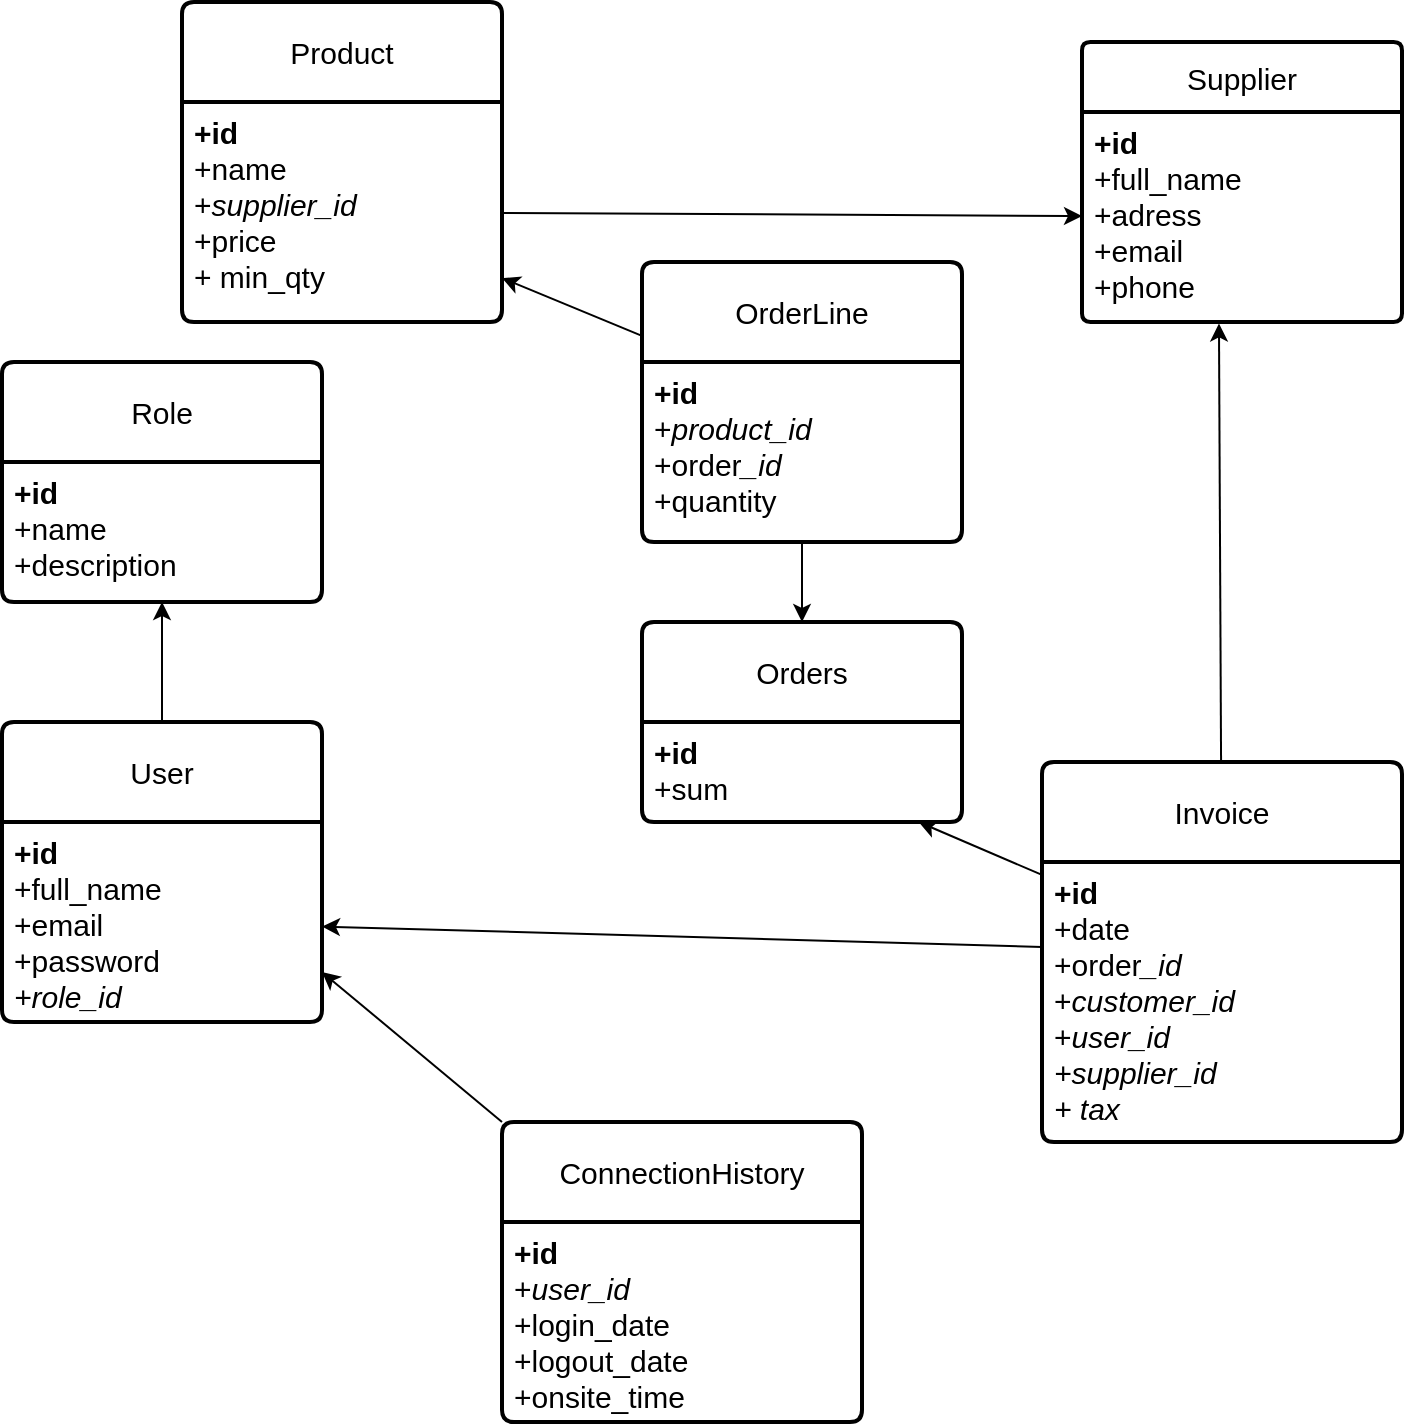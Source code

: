 <mxfile version="23.1.5" type="github">
  <diagram name="Page-1" id="tfSkzFUNUCBMs3AfxPGM">
    <mxGraphModel dx="1235" dy="767" grid="1" gridSize="10" guides="1" tooltips="1" connect="1" arrows="1" fold="1" page="1" pageScale="1" pageWidth="827" pageHeight="1169" math="0" shadow="0">
      <root>
        <mxCell id="0" />
        <mxCell id="1" parent="0" />
        <mxCell id="OdLloOmKYs9hcIhr5yqu-1" value="Product" style="swimlane;childLayout=stackLayout;horizontal=1;startSize=50;horizontalStack=0;rounded=1;fontSize=15;fontStyle=0;strokeWidth=2;resizeParent=0;resizeLast=1;shadow=0;dashed=0;align=center;arcSize=4;whiteSpace=wrap;html=1;" vertex="1" parent="1">
          <mxGeometry x="130" y="250" width="160" height="160" as="geometry" />
        </mxCell>
        <mxCell id="OdLloOmKYs9hcIhr5yqu-2" value="&lt;b style=&quot;font-size: 15px;&quot;&gt;+id&lt;br style=&quot;font-size: 15px;&quot;&gt;&lt;/b&gt;+name&lt;br style=&quot;font-size: 15px;&quot;&gt;+&lt;i style=&quot;font-size: 15px;&quot;&gt;supplier_id&lt;/i&gt;&lt;br style=&quot;font-size: 15px;&quot;&gt;+price&lt;br&gt;+ min_qty" style="align=left;strokeColor=none;fillColor=none;spacingLeft=4;fontSize=15;verticalAlign=top;resizable=0;rotatable=0;part=1;html=1;" vertex="1" parent="OdLloOmKYs9hcIhr5yqu-1">
          <mxGeometry y="50" width="160" height="110" as="geometry" />
        </mxCell>
        <mxCell id="OdLloOmKYs9hcIhr5yqu-16" style="rounded=0;orthogonalLoop=1;jettySize=auto;html=1;fontSize=15;" edge="1" parent="1" source="OdLloOmKYs9hcIhr5yqu-3" target="OdLloOmKYs9hcIhr5yqu-8">
          <mxGeometry relative="1" as="geometry" />
        </mxCell>
        <mxCell id="OdLloOmKYs9hcIhr5yqu-3" value="User" style="swimlane;childLayout=stackLayout;horizontal=1;startSize=50;horizontalStack=0;rounded=1;fontSize=15;fontStyle=0;strokeWidth=2;resizeParent=0;resizeLast=1;shadow=0;dashed=0;align=center;arcSize=4;whiteSpace=wrap;html=1;" vertex="1" parent="1">
          <mxGeometry x="40" y="610" width="160" height="150" as="geometry" />
        </mxCell>
        <mxCell id="OdLloOmKYs9hcIhr5yqu-4" value="&lt;b style=&quot;font-size: 15px;&quot;&gt;+id&lt;br style=&quot;font-size: 15px;&quot;&gt;&lt;/b&gt;+full_name&lt;br style=&quot;font-size: 15px;&quot;&gt;+email&lt;br style=&quot;font-size: 15px;&quot;&gt;+password&lt;br style=&quot;font-size: 15px;&quot;&gt;&lt;i style=&quot;font-size: 15px;&quot;&gt;+role_id&lt;/i&gt;" style="align=left;strokeColor=none;fillColor=none;spacingLeft=4;fontSize=15;verticalAlign=top;resizable=0;rotatable=0;part=1;html=1;" vertex="1" parent="OdLloOmKYs9hcIhr5yqu-3">
          <mxGeometry y="50" width="160" height="100" as="geometry" />
        </mxCell>
        <mxCell id="OdLloOmKYs9hcIhr5yqu-5" value="Supplier" style="swimlane;childLayout=stackLayout;horizontal=1;startSize=35;horizontalStack=0;rounded=1;fontSize=15;fontStyle=0;strokeWidth=2;resizeParent=0;resizeLast=1;shadow=0;dashed=0;align=center;arcSize=4;whiteSpace=wrap;html=1;" vertex="1" parent="1">
          <mxGeometry x="580" y="270" width="160" height="140" as="geometry" />
        </mxCell>
        <mxCell id="OdLloOmKYs9hcIhr5yqu-6" value="&lt;b style=&quot;font-size: 15px;&quot;&gt;+id&lt;br style=&quot;font-size: 15px;&quot;&gt;&lt;/b&gt;+full_name&lt;br style=&quot;font-size: 15px;&quot;&gt;+adress&lt;br style=&quot;font-size: 15px;&quot;&gt;+email&lt;br style=&quot;font-size: 15px;&quot;&gt;+phone" style="align=left;strokeColor=none;fillColor=none;spacingLeft=4;fontSize=15;verticalAlign=top;resizable=0;rotatable=0;part=1;html=1;" vertex="1" parent="OdLloOmKYs9hcIhr5yqu-5">
          <mxGeometry y="35" width="160" height="105" as="geometry" />
        </mxCell>
        <mxCell id="OdLloOmKYs9hcIhr5yqu-7" value="Role" style="swimlane;childLayout=stackLayout;horizontal=1;startSize=50;horizontalStack=0;rounded=1;fontSize=15;fontStyle=0;strokeWidth=2;resizeParent=0;resizeLast=1;shadow=0;dashed=0;align=center;arcSize=4;whiteSpace=wrap;html=1;" vertex="1" parent="1">
          <mxGeometry x="40" y="430" width="160" height="120" as="geometry" />
        </mxCell>
        <mxCell id="OdLloOmKYs9hcIhr5yqu-8" value="&lt;b style=&quot;font-size: 15px;&quot;&gt;+id&lt;br style=&quot;font-size: 15px;&quot;&gt;&lt;/b&gt;+name&lt;br style=&quot;font-size: 15px;&quot;&gt;+description" style="align=left;strokeColor=none;fillColor=none;spacingLeft=4;fontSize=15;verticalAlign=top;resizable=0;rotatable=0;part=1;html=1;" vertex="1" parent="OdLloOmKYs9hcIhr5yqu-7">
          <mxGeometry y="50" width="160" height="70" as="geometry" />
        </mxCell>
        <mxCell id="OdLloOmKYs9hcIhr5yqu-18" style="rounded=0;orthogonalLoop=1;jettySize=auto;html=1;fontSize=15;" edge="1" parent="1" source="OdLloOmKYs9hcIhr5yqu-9" target="OdLloOmKYs9hcIhr5yqu-2">
          <mxGeometry relative="1" as="geometry" />
        </mxCell>
        <mxCell id="OdLloOmKYs9hcIhr5yqu-9" value="OrderLine" style="swimlane;childLayout=stackLayout;horizontal=1;startSize=50;horizontalStack=0;rounded=1;fontSize=15;fontStyle=0;strokeWidth=2;resizeParent=0;resizeLast=1;shadow=0;dashed=0;align=center;arcSize=4;whiteSpace=wrap;html=1;" vertex="1" parent="1">
          <mxGeometry x="360" y="380" width="160" height="140" as="geometry" />
        </mxCell>
        <mxCell id="OdLloOmKYs9hcIhr5yqu-10" value="&lt;b style=&quot;font-size: 15px;&quot;&gt;+id&lt;br style=&quot;font-size: 15px;&quot;&gt;&lt;/b&gt;+&lt;i style=&quot;font-size: 15px;&quot;&gt;product_id&lt;/i&gt;&lt;br style=&quot;font-size: 15px;&quot;&gt;+order&lt;i style=&quot;font-size: 15px;&quot;&gt;_id&lt;/i&gt;&lt;br style=&quot;font-size: 15px;&quot;&gt;+quantity" style="align=left;strokeColor=none;fillColor=none;spacingLeft=4;fontSize=15;verticalAlign=top;resizable=0;rotatable=0;part=1;html=1;" vertex="1" parent="OdLloOmKYs9hcIhr5yqu-9">
          <mxGeometry y="50" width="160" height="90" as="geometry" />
        </mxCell>
        <mxCell id="OdLloOmKYs9hcIhr5yqu-11" value="Orders" style="swimlane;childLayout=stackLayout;horizontal=1;startSize=50;horizontalStack=0;rounded=1;fontSize=15;fontStyle=0;strokeWidth=2;resizeParent=0;resizeLast=1;shadow=0;dashed=0;align=center;arcSize=4;whiteSpace=wrap;html=1;" vertex="1" parent="1">
          <mxGeometry x="360" y="560" width="160" height="100" as="geometry" />
        </mxCell>
        <mxCell id="OdLloOmKYs9hcIhr5yqu-12" value="&lt;b style=&quot;font-size: 15px;&quot;&gt;+id&lt;br style=&quot;font-size: 15px;&quot;&gt;&lt;/b&gt;+sum" style="align=left;strokeColor=none;fillColor=none;spacingLeft=4;fontSize=15;verticalAlign=top;resizable=0;rotatable=0;part=1;html=1;" vertex="1" parent="OdLloOmKYs9hcIhr5yqu-11">
          <mxGeometry y="50" width="160" height="50" as="geometry" />
        </mxCell>
        <mxCell id="OdLloOmKYs9hcIhr5yqu-20" style="rounded=0;orthogonalLoop=1;jettySize=auto;html=1;fontSize=15;" edge="1" parent="1" source="OdLloOmKYs9hcIhr5yqu-13" target="OdLloOmKYs9hcIhr5yqu-12">
          <mxGeometry relative="1" as="geometry" />
        </mxCell>
        <mxCell id="OdLloOmKYs9hcIhr5yqu-21" style="rounded=0;orthogonalLoop=1;jettySize=auto;html=1;fontSize=15;" edge="1" parent="1" source="OdLloOmKYs9hcIhr5yqu-13" target="OdLloOmKYs9hcIhr5yqu-4">
          <mxGeometry relative="1" as="geometry" />
        </mxCell>
        <mxCell id="OdLloOmKYs9hcIhr5yqu-13" value="Invoice" style="swimlane;childLayout=stackLayout;horizontal=1;startSize=50;horizontalStack=0;rounded=1;fontSize=15;fontStyle=0;strokeWidth=2;resizeParent=0;resizeLast=1;shadow=0;dashed=0;align=center;arcSize=4;whiteSpace=wrap;html=1;" vertex="1" parent="1">
          <mxGeometry x="560" y="630" width="180" height="190" as="geometry" />
        </mxCell>
        <mxCell id="OdLloOmKYs9hcIhr5yqu-14" value="&lt;b style=&quot;font-size: 15px;&quot;&gt;+id&lt;br style=&quot;font-size: 15px;&quot;&gt;&lt;/b&gt;+date&lt;br style=&quot;font-size: 15px;&quot;&gt;+order&lt;i style=&quot;font-size: 15px;&quot;&gt;_id&lt;/i&gt;&lt;br style=&quot;font-size: 15px;&quot;&gt;+&lt;i style=&quot;font-size: 15px;&quot;&gt;customer_id&lt;/i&gt;&lt;br style=&quot;font-size: 15px;&quot;&gt;+&lt;i style=&quot;font-size: 15px;&quot;&gt;user_id&lt;/i&gt;&lt;br style=&quot;font-size: 15px;&quot;&gt;&lt;i style=&quot;font-size: 15px;&quot;&gt;+supplier_id&lt;br&gt;+ tax&lt;br&gt;&lt;/i&gt;" style="align=left;strokeColor=none;fillColor=none;spacingLeft=4;fontSize=15;verticalAlign=top;resizable=0;rotatable=0;part=1;html=1;" vertex="1" parent="OdLloOmKYs9hcIhr5yqu-13">
          <mxGeometry y="50" width="180" height="140" as="geometry" />
        </mxCell>
        <mxCell id="OdLloOmKYs9hcIhr5yqu-17" style="rounded=0;orthogonalLoop=1;jettySize=auto;html=1;fontSize=15;" edge="1" parent="1" source="OdLloOmKYs9hcIhr5yqu-2" target="OdLloOmKYs9hcIhr5yqu-6">
          <mxGeometry relative="1" as="geometry" />
        </mxCell>
        <mxCell id="OdLloOmKYs9hcIhr5yqu-19" style="rounded=0;orthogonalLoop=1;jettySize=auto;html=1;entryX=0.5;entryY=0;entryDx=0;entryDy=0;fontSize=15;" edge="1" parent="1" source="OdLloOmKYs9hcIhr5yqu-10" target="OdLloOmKYs9hcIhr5yqu-11">
          <mxGeometry relative="1" as="geometry">
            <mxPoint x="530" y="520" as="targetPoint" />
          </mxGeometry>
        </mxCell>
        <mxCell id="OdLloOmKYs9hcIhr5yqu-22" style="rounded=0;orthogonalLoop=1;jettySize=auto;html=1;entryX=0.428;entryY=1.007;entryDx=0;entryDy=0;entryPerimeter=0;fontSize=15;" edge="1" parent="1" source="OdLloOmKYs9hcIhr5yqu-13" target="OdLloOmKYs9hcIhr5yqu-6">
          <mxGeometry relative="1" as="geometry" />
        </mxCell>
        <mxCell id="OdLloOmKYs9hcIhr5yqu-25" style="rounded=0;orthogonalLoop=1;jettySize=auto;html=1;entryX=1;entryY=0.75;entryDx=0;entryDy=0;fontSize=15;" edge="1" parent="1" source="OdLloOmKYs9hcIhr5yqu-23" target="OdLloOmKYs9hcIhr5yqu-4">
          <mxGeometry relative="1" as="geometry" />
        </mxCell>
        <mxCell id="OdLloOmKYs9hcIhr5yqu-23" value="ConnectionHistory" style="swimlane;childLayout=stackLayout;horizontal=1;startSize=50;horizontalStack=0;rounded=1;fontSize=15;fontStyle=0;strokeWidth=2;resizeParent=0;resizeLast=1;shadow=0;dashed=0;align=center;arcSize=4;whiteSpace=wrap;html=1;" vertex="1" parent="1">
          <mxGeometry x="290" y="810" width="180" height="150" as="geometry" />
        </mxCell>
        <mxCell id="OdLloOmKYs9hcIhr5yqu-24" value="&lt;b style=&quot;font-size: 15px;&quot;&gt;+id&lt;br style=&quot;font-size: 15px;&quot;&gt;&lt;/b&gt;+&lt;i style=&quot;font-size: 15px;&quot;&gt;user_id&lt;/i&gt;&lt;br style=&quot;font-size: 15px;&quot;&gt;+login_date&lt;br style=&quot;font-size: 15px;&quot;&gt;+logout_date&lt;br&gt;+onsite_time" style="align=left;strokeColor=none;fillColor=none;spacingLeft=4;fontSize=15;verticalAlign=top;resizable=0;rotatable=0;part=1;html=1;" vertex="1" parent="OdLloOmKYs9hcIhr5yqu-23">
          <mxGeometry y="50" width="180" height="100" as="geometry" />
        </mxCell>
      </root>
    </mxGraphModel>
  </diagram>
</mxfile>
